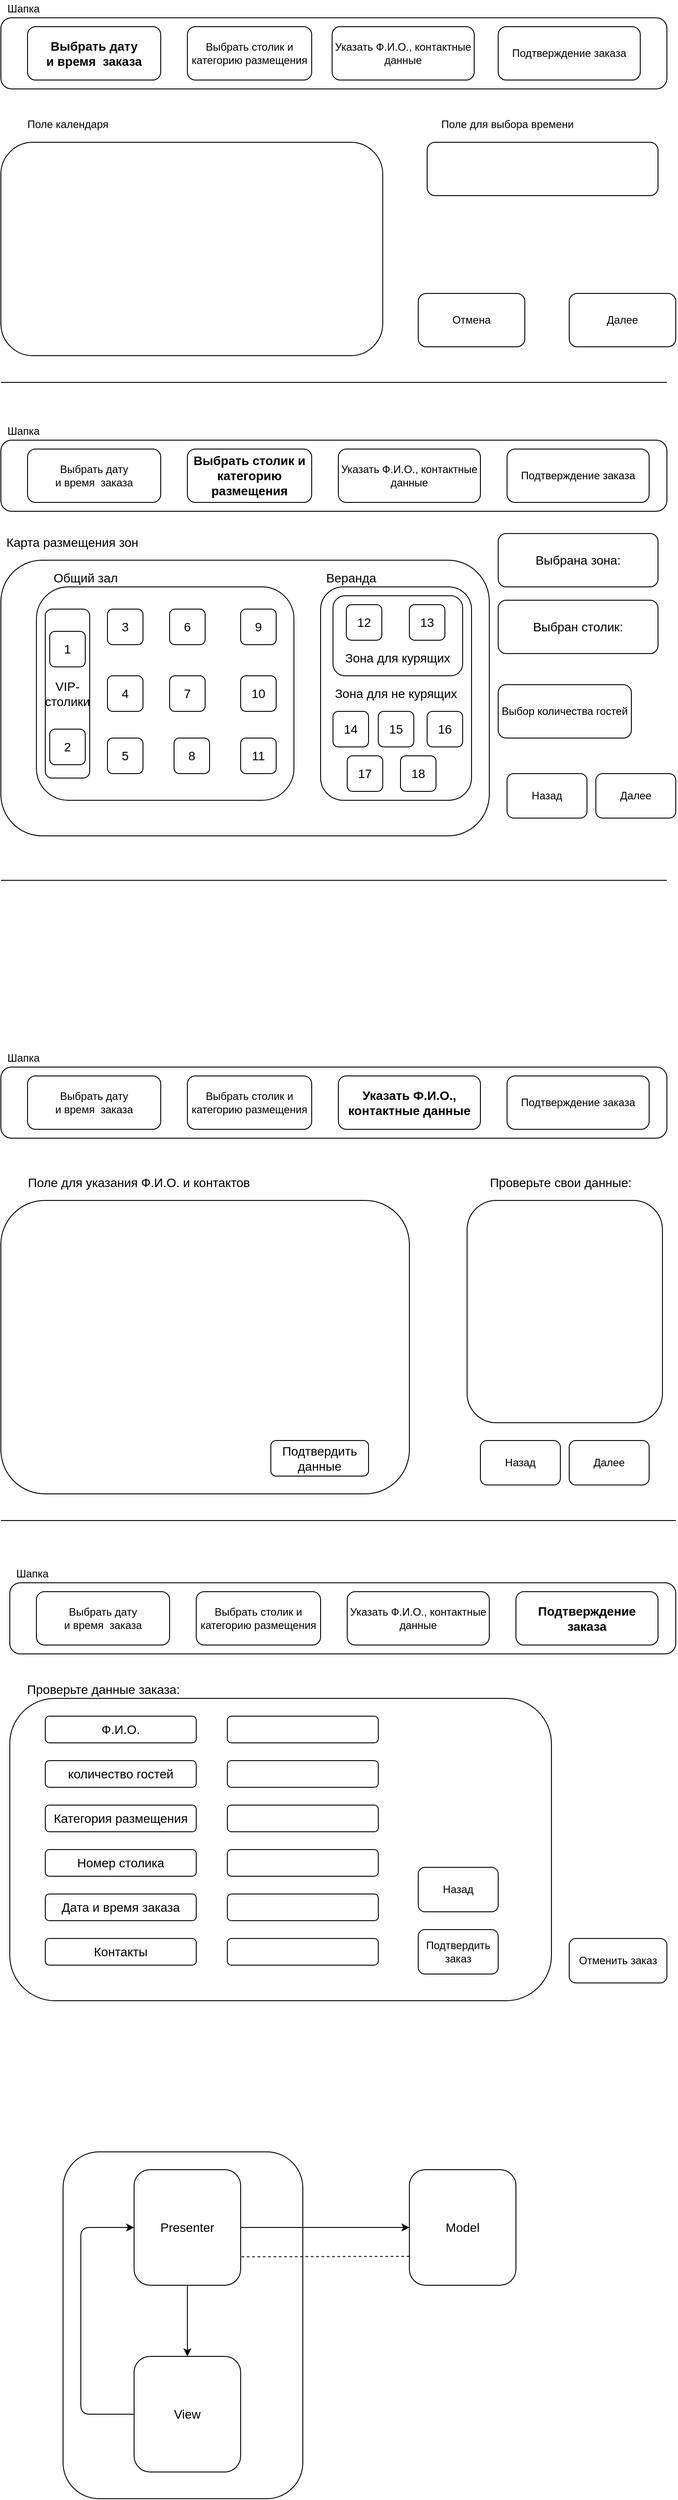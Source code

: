 <mxfile>
    <diagram id="w9d65mFprSii6VmmVjMo" name="Страница 1">
        <mxGraphModel dx="1371" dy="598" grid="1" gridSize="10" guides="1" tooltips="1" connect="1" arrows="1" fold="1" page="1" pageScale="1" pageWidth="827" pageHeight="1169" math="0" shadow="0">
            <root>
                <mxCell id="0"/>
                <mxCell id="1" parent="0"/>
                <mxCell id="13" value="" style="rounded=1;whiteSpace=wrap;html=1;fontSize=12;" vertex="1" parent="1">
                    <mxGeometry x="40" y="170" width="430" height="240" as="geometry"/>
                </mxCell>
                <mxCell id="14" value="Поле календаря" style="text;html=1;align=center;verticalAlign=middle;resizable=0;points=[];autosize=1;strokeColor=none;fillColor=none;fontSize=12;" vertex="1" parent="1">
                    <mxGeometry x="60" y="140" width="110" height="20" as="geometry"/>
                </mxCell>
                <mxCell id="15" value="" style="rounded=1;whiteSpace=wrap;html=1;fontSize=12;" vertex="1" parent="1">
                    <mxGeometry x="520" y="170" width="260" height="60" as="geometry"/>
                </mxCell>
                <mxCell id="16" value="Поле для выбора времени" style="text;html=1;align=center;verticalAlign=middle;resizable=0;points=[];autosize=1;strokeColor=none;fillColor=none;fontSize=12;" vertex="1" parent="1">
                    <mxGeometry x="530" y="140" width="160" height="20" as="geometry"/>
                </mxCell>
                <mxCell id="17" value="Далее" style="rounded=1;whiteSpace=wrap;html=1;fontSize=12;" vertex="1" parent="1">
                    <mxGeometry x="680" y="340" width="120" height="60" as="geometry"/>
                </mxCell>
                <mxCell id="18" value="Отмена" style="rounded=1;whiteSpace=wrap;html=1;fontSize=12;" vertex="1" parent="1">
                    <mxGeometry x="510" y="340" width="120" height="60" as="geometry"/>
                </mxCell>
                <mxCell id="19" value="" style="endArrow=none;html=1;fontSize=12;" edge="1" parent="1">
                    <mxGeometry width="50" height="50" relative="1" as="geometry">
                        <mxPoint x="40" y="440" as="sourcePoint"/>
                        <mxPoint x="790" y="440" as="targetPoint"/>
                    </mxGeometry>
                </mxCell>
                <mxCell id="20" value="" style="group" vertex="1" connectable="0" parent="1">
                    <mxGeometry x="40" y="10" width="750" height="100" as="geometry"/>
                </mxCell>
                <mxCell id="4" value="" style="rounded=1;whiteSpace=wrap;html=1;" vertex="1" parent="20">
                    <mxGeometry y="20" width="750" height="80" as="geometry"/>
                </mxCell>
                <mxCell id="5" value="Шапка" style="text;html=1;align=center;verticalAlign=middle;resizable=0;points=[];autosize=1;strokeColor=none;fillColor=none;" vertex="1" parent="20">
                    <mxGeometry width="50" height="20" as="geometry"/>
                </mxCell>
                <mxCell id="8" value="Выбрать дату&lt;br style=&quot;font-size: 14px;&quot;&gt;и время&amp;nbsp; заказа" style="rounded=1;whiteSpace=wrap;html=1;fontStyle=1;fontSize=14;" vertex="1" parent="20">
                    <mxGeometry x="30" y="30" width="150" height="60" as="geometry"/>
                </mxCell>
                <mxCell id="10" value="Выбрать столик и категорию размещения" style="rounded=1;whiteSpace=wrap;html=1;fontStyle=0;fontSize=12;" vertex="1" parent="20">
                    <mxGeometry x="210" y="30" width="140" height="60" as="geometry"/>
                </mxCell>
                <mxCell id="11" value="Указать Ф.И.О., контактные данные" style="rounded=1;whiteSpace=wrap;html=1;fontStyle=0;fontSize=12;" vertex="1" parent="20">
                    <mxGeometry x="373" y="30" width="160" height="60" as="geometry"/>
                </mxCell>
                <mxCell id="70" value="Подтверждение заказа" style="rounded=1;whiteSpace=wrap;html=1;fontStyle=0;fontSize=12;" vertex="1" parent="20">
                    <mxGeometry x="560" y="30" width="160" height="60" as="geometry"/>
                </mxCell>
                <mxCell id="21" value="" style="group" vertex="1" connectable="0" parent="1">
                    <mxGeometry x="40" y="485" width="750" height="100" as="geometry"/>
                </mxCell>
                <mxCell id="22" value="" style="rounded=1;whiteSpace=wrap;html=1;" vertex="1" parent="21">
                    <mxGeometry y="20" width="750" height="80" as="geometry"/>
                </mxCell>
                <mxCell id="23" value="Шапка" style="text;html=1;align=center;verticalAlign=middle;resizable=0;points=[];autosize=1;strokeColor=none;fillColor=none;" vertex="1" parent="21">
                    <mxGeometry width="50" height="20" as="geometry"/>
                </mxCell>
                <mxCell id="24" value="Выбрать дату&lt;br style=&quot;font-size: 12px;&quot;&gt;и время&amp;nbsp; заказа" style="rounded=1;whiteSpace=wrap;html=1;fontStyle=0;fontSize=12;" vertex="1" parent="21">
                    <mxGeometry x="30" y="30" width="150" height="60" as="geometry"/>
                </mxCell>
                <mxCell id="25" value="Выбрать столик и категорию размещения" style="rounded=1;whiteSpace=wrap;html=1;fontStyle=1;fontSize=14;" vertex="1" parent="21">
                    <mxGeometry x="210" y="30" width="140" height="60" as="geometry"/>
                </mxCell>
                <mxCell id="26" value="Указать Ф.И.О., контактные данные" style="rounded=1;whiteSpace=wrap;html=1;fontStyle=0;fontSize=12;" vertex="1" parent="21">
                    <mxGeometry x="380" y="30" width="160" height="60" as="geometry"/>
                </mxCell>
                <mxCell id="71" value="Подтверждение заказа" style="rounded=1;whiteSpace=wrap;html=1;fontStyle=0;fontSize=12;" vertex="1" parent="21">
                    <mxGeometry x="570" y="30" width="160" height="60" as="geometry"/>
                </mxCell>
                <mxCell id="28" value="" style="rounded=1;whiteSpace=wrap;html=1;fontSize=14;" vertex="1" parent="1">
                    <mxGeometry x="40" y="640" width="550" height="310" as="geometry"/>
                </mxCell>
                <mxCell id="29" value="Карта размещения зон" style="text;html=1;align=center;verticalAlign=middle;resizable=0;points=[];autosize=1;strokeColor=none;fillColor=none;fontSize=14;" vertex="1" parent="1">
                    <mxGeometry x="40" y="610" width="160" height="20" as="geometry"/>
                </mxCell>
                <mxCell id="30" value="" style="rounded=1;whiteSpace=wrap;html=1;fontSize=14;" vertex="1" parent="1">
                    <mxGeometry x="80" y="670" width="290" height="240" as="geometry"/>
                </mxCell>
                <mxCell id="32" value="Зона для не курящих" style="rounded=1;whiteSpace=wrap;html=1;fontSize=14;" vertex="1" parent="1">
                    <mxGeometry x="400" y="670" width="170" height="240" as="geometry"/>
                </mxCell>
                <mxCell id="33" value="&lt;br&gt;&lt;br&gt;&lt;br&gt;Зона для курящих" style="rounded=1;whiteSpace=wrap;html=1;fontSize=14;" vertex="1" parent="1">
                    <mxGeometry x="414" y="680" width="146" height="90" as="geometry"/>
                </mxCell>
                <mxCell id="35" value="Веранда" style="text;html=1;align=center;verticalAlign=middle;resizable=0;points=[];autosize=1;strokeColor=none;fillColor=none;fontSize=14;" vertex="1" parent="1">
                    <mxGeometry x="399" y="650" width="70" height="20" as="geometry"/>
                </mxCell>
                <mxCell id="36" value="Общий зал" style="text;html=1;align=center;verticalAlign=middle;resizable=0;points=[];autosize=1;strokeColor=none;fillColor=none;fontSize=14;" vertex="1" parent="1">
                    <mxGeometry x="90" y="650" width="90" height="20" as="geometry"/>
                </mxCell>
                <mxCell id="37" value="VIP- столики" style="rounded=1;whiteSpace=wrap;html=1;fontSize=14;" vertex="1" parent="1">
                    <mxGeometry x="90" y="695" width="50" height="190" as="geometry"/>
                </mxCell>
                <mxCell id="38" value="Выбрана зона:" style="rounded=1;whiteSpace=wrap;html=1;fontSize=14;" vertex="1" parent="1">
                    <mxGeometry x="600" y="610" width="180" height="60" as="geometry"/>
                </mxCell>
                <mxCell id="39" value="Выбран столик:" style="rounded=1;whiteSpace=wrap;html=1;fontSize=14;" vertex="1" parent="1">
                    <mxGeometry x="600" y="685" width="180" height="60" as="geometry"/>
                </mxCell>
                <mxCell id="40" value="3" style="rounded=1;whiteSpace=wrap;html=1;fontSize=14;" vertex="1" parent="1">
                    <mxGeometry x="160" y="695" width="40" height="40" as="geometry"/>
                </mxCell>
                <mxCell id="41" value="6" style="rounded=1;whiteSpace=wrap;html=1;fontSize=14;" vertex="1" parent="1">
                    <mxGeometry x="230" y="695" width="40" height="40" as="geometry"/>
                </mxCell>
                <mxCell id="42" value="9" style="rounded=1;whiteSpace=wrap;html=1;fontSize=14;" vertex="1" parent="1">
                    <mxGeometry x="310" y="695" width="40" height="40" as="geometry"/>
                </mxCell>
                <mxCell id="43" value="10" style="rounded=1;whiteSpace=wrap;html=1;fontSize=14;" vertex="1" parent="1">
                    <mxGeometry x="310" y="770" width="40" height="40" as="geometry"/>
                </mxCell>
                <mxCell id="44" value="7" style="rounded=1;whiteSpace=wrap;html=1;fontSize=14;" vertex="1" parent="1">
                    <mxGeometry x="230" y="770" width="40" height="40" as="geometry"/>
                </mxCell>
                <mxCell id="45" value="4" style="rounded=1;whiteSpace=wrap;html=1;fontSize=14;" vertex="1" parent="1">
                    <mxGeometry x="160" y="770" width="40" height="40" as="geometry"/>
                </mxCell>
                <mxCell id="46" value="5" style="rounded=1;whiteSpace=wrap;html=1;fontSize=14;" vertex="1" parent="1">
                    <mxGeometry x="160" y="840" width="40" height="40" as="geometry"/>
                </mxCell>
                <mxCell id="47" value="8" style="rounded=1;whiteSpace=wrap;html=1;fontSize=14;" vertex="1" parent="1">
                    <mxGeometry x="235" y="840" width="40" height="40" as="geometry"/>
                </mxCell>
                <mxCell id="48" value="11" style="rounded=1;whiteSpace=wrap;html=1;fontSize=14;" vertex="1" parent="1">
                    <mxGeometry x="310" y="840" width="40" height="40" as="geometry"/>
                </mxCell>
                <mxCell id="49" value="14" style="rounded=1;whiteSpace=wrap;html=1;fontSize=14;" vertex="1" parent="1">
                    <mxGeometry x="414" y="810" width="40" height="40" as="geometry"/>
                </mxCell>
                <mxCell id="50" value="15" style="rounded=1;whiteSpace=wrap;html=1;fontSize=14;" vertex="1" parent="1">
                    <mxGeometry x="465" y="810" width="40" height="40" as="geometry"/>
                </mxCell>
                <mxCell id="51" value="16" style="rounded=1;whiteSpace=wrap;html=1;fontSize=14;" vertex="1" parent="1">
                    <mxGeometry x="520" y="810" width="40" height="40" as="geometry"/>
                </mxCell>
                <mxCell id="52" value="18" style="rounded=1;whiteSpace=wrap;html=1;fontSize=14;" vertex="1" parent="1">
                    <mxGeometry x="490" y="860" width="40" height="40" as="geometry"/>
                </mxCell>
                <mxCell id="53" value="17" style="rounded=1;whiteSpace=wrap;html=1;fontSize=14;" vertex="1" parent="1">
                    <mxGeometry x="430" y="860" width="40" height="40" as="geometry"/>
                </mxCell>
                <mxCell id="54" value="12" style="rounded=1;whiteSpace=wrap;html=1;fontSize=14;" vertex="1" parent="1">
                    <mxGeometry x="429" y="690" width="40" height="40" as="geometry"/>
                </mxCell>
                <mxCell id="55" value="13" style="rounded=1;whiteSpace=wrap;html=1;fontSize=14;" vertex="1" parent="1">
                    <mxGeometry x="500" y="690" width="40" height="40" as="geometry"/>
                </mxCell>
                <mxCell id="57" value="1" style="rounded=1;whiteSpace=wrap;html=1;fontSize=14;" vertex="1" parent="1">
                    <mxGeometry x="95" y="720" width="40" height="40" as="geometry"/>
                </mxCell>
                <mxCell id="58" value="2" style="rounded=1;whiteSpace=wrap;html=1;fontSize=14;" vertex="1" parent="1">
                    <mxGeometry x="95" y="830" width="40" height="40" as="geometry"/>
                </mxCell>
                <mxCell id="59" value="Назад" style="rounded=1;whiteSpace=wrap;html=1;fontSize=12;" vertex="1" parent="1">
                    <mxGeometry x="610" y="880" width="90" height="50" as="geometry"/>
                </mxCell>
                <mxCell id="60" value="Далее" style="rounded=1;whiteSpace=wrap;html=1;fontSize=12;" vertex="1" parent="1">
                    <mxGeometry x="710" y="880" width="90" height="50" as="geometry"/>
                </mxCell>
                <mxCell id="61" value="" style="endArrow=none;html=1;fontSize=14;" edge="1" parent="1">
                    <mxGeometry width="50" height="50" relative="1" as="geometry">
                        <mxPoint x="40" y="1000" as="sourcePoint"/>
                        <mxPoint x="790" y="1000" as="targetPoint"/>
                    </mxGeometry>
                </mxCell>
                <mxCell id="63" value="" style="group" vertex="1" connectable="0" parent="1">
                    <mxGeometry x="40" y="1190" width="750" height="120" as="geometry"/>
                </mxCell>
                <mxCell id="64" value="" style="rounded=1;whiteSpace=wrap;html=1;" vertex="1" parent="63">
                    <mxGeometry y="20" width="750" height="80" as="geometry"/>
                </mxCell>
                <mxCell id="65" value="Шапка" style="text;html=1;align=center;verticalAlign=middle;resizable=0;points=[];autosize=1;strokeColor=none;fillColor=none;" vertex="1" parent="63">
                    <mxGeometry width="50" height="20" as="geometry"/>
                </mxCell>
                <mxCell id="66" value="Выбрать дату&lt;br style=&quot;font-size: 12px;&quot;&gt;и время&amp;nbsp; заказа" style="rounded=1;whiteSpace=wrap;html=1;fontStyle=0;fontSize=12;" vertex="1" parent="63">
                    <mxGeometry x="30" y="30" width="150" height="60" as="geometry"/>
                </mxCell>
                <mxCell id="67" value="Выбрать столик и категорию размещения" style="rounded=1;whiteSpace=wrap;html=1;fontStyle=0;fontSize=12;" vertex="1" parent="63">
                    <mxGeometry x="210" y="30" width="140" height="60" as="geometry"/>
                </mxCell>
                <mxCell id="68" value="&lt;font style=&quot;font-size: 14px&quot;&gt;&lt;b&gt;Указать Ф.И.О., контактные данные&lt;/b&gt;&lt;/font&gt;" style="rounded=1;whiteSpace=wrap;html=1;fontStyle=0;fontSize=12;" vertex="1" parent="63">
                    <mxGeometry x="380" y="30" width="160" height="60" as="geometry"/>
                </mxCell>
                <mxCell id="72" value="Подтверждение заказа" style="rounded=1;whiteSpace=wrap;html=1;fontStyle=0;fontSize=12;" vertex="1" parent="63">
                    <mxGeometry x="570" y="30" width="160" height="60" as="geometry"/>
                </mxCell>
                <mxCell id="27" value="Выбор количества гостей" style="rounded=1;whiteSpace=wrap;html=1;fontStyle=0;fontSize=12;" vertex="1" parent="1">
                    <mxGeometry x="600" y="780" width="150" height="60" as="geometry"/>
                </mxCell>
                <mxCell id="73" value="" style="rounded=1;whiteSpace=wrap;html=1;fontSize=14;" vertex="1" parent="1">
                    <mxGeometry x="40" y="1360" width="460" height="330" as="geometry"/>
                </mxCell>
                <mxCell id="74" value="Поле для указания Ф.И.О. и контактов" style="text;html=1;align=center;verticalAlign=middle;resizable=0;points=[];autosize=1;strokeColor=none;fillColor=none;fontSize=14;" vertex="1" parent="1">
                    <mxGeometry x="60" y="1330" width="270" height="20" as="geometry"/>
                </mxCell>
                <mxCell id="75" value="Подтвердить данные" style="rounded=1;whiteSpace=wrap;html=1;fontSize=14;" vertex="1" parent="1">
                    <mxGeometry x="344" y="1630" width="110" height="40" as="geometry"/>
                </mxCell>
                <mxCell id="76" value="Назад" style="rounded=1;whiteSpace=wrap;html=1;fontSize=12;" vertex="1" parent="1">
                    <mxGeometry x="580" y="1630" width="90" height="50" as="geometry"/>
                </mxCell>
                <mxCell id="77" value="Далее" style="rounded=1;whiteSpace=wrap;html=1;fontSize=12;" vertex="1" parent="1">
                    <mxGeometry x="680" y="1630" width="90" height="50" as="geometry"/>
                </mxCell>
                <mxCell id="78" value="" style="rounded=1;whiteSpace=wrap;html=1;fontSize=14;" vertex="1" parent="1">
                    <mxGeometry x="565" y="1360" width="220" height="250" as="geometry"/>
                </mxCell>
                <mxCell id="79" value="Проверьте свои данные:" style="text;html=1;align=center;verticalAlign=middle;resizable=0;points=[];autosize=1;strokeColor=none;fillColor=none;fontSize=14;" vertex="1" parent="1">
                    <mxGeometry x="580" y="1330" width="180" height="20" as="geometry"/>
                </mxCell>
                <mxCell id="80" value="" style="group" vertex="1" connectable="0" parent="1">
                    <mxGeometry x="50" y="1770" width="750" height="120" as="geometry"/>
                </mxCell>
                <mxCell id="81" value="" style="rounded=1;whiteSpace=wrap;html=1;" vertex="1" parent="80">
                    <mxGeometry y="20" width="750" height="80" as="geometry"/>
                </mxCell>
                <mxCell id="82" value="Шапка" style="text;html=1;align=center;verticalAlign=middle;resizable=0;points=[];autosize=1;strokeColor=none;fillColor=none;" vertex="1" parent="80">
                    <mxGeometry width="50" height="20" as="geometry"/>
                </mxCell>
                <mxCell id="83" value="Выбрать дату&lt;br style=&quot;font-size: 12px;&quot;&gt;и время&amp;nbsp; заказа" style="rounded=1;whiteSpace=wrap;html=1;fontStyle=0;fontSize=12;" vertex="1" parent="80">
                    <mxGeometry x="30" y="30" width="150" height="60" as="geometry"/>
                </mxCell>
                <mxCell id="84" value="Выбрать столик и категорию размещения" style="rounded=1;whiteSpace=wrap;html=1;fontStyle=0;fontSize=12;" vertex="1" parent="80">
                    <mxGeometry x="210" y="30" width="140" height="60" as="geometry"/>
                </mxCell>
                <mxCell id="85" value="&lt;font style=&quot;font-size: 12px;&quot;&gt;&lt;span style=&quot;font-size: 12px;&quot;&gt;Указать Ф.И.О., контактные данные&lt;/span&gt;&lt;/font&gt;" style="rounded=1;whiteSpace=wrap;html=1;fontStyle=0;fontSize=12;" vertex="1" parent="80">
                    <mxGeometry x="380" y="30" width="160" height="60" as="geometry"/>
                </mxCell>
                <mxCell id="86" value="&lt;b&gt;&lt;font style=&quot;font-size: 14px&quot;&gt;Подтверждение заказа&lt;/font&gt;&lt;/b&gt;" style="rounded=1;whiteSpace=wrap;html=1;fontStyle=0;fontSize=12;" vertex="1" parent="80">
                    <mxGeometry x="570" y="30" width="160" height="60" as="geometry"/>
                </mxCell>
                <mxCell id="87" value="" style="endArrow=none;html=1;fontSize=14;" edge="1" parent="1">
                    <mxGeometry width="50" height="50" relative="1" as="geometry">
                        <mxPoint x="40" y="1720" as="sourcePoint"/>
                        <mxPoint x="800" y="1720" as="targetPoint"/>
                    </mxGeometry>
                </mxCell>
                <mxCell id="88" value="" style="rounded=1;whiteSpace=wrap;html=1;fontSize=14;" vertex="1" parent="1">
                    <mxGeometry x="50" y="1920" width="610" height="340" as="geometry"/>
                </mxCell>
                <mxCell id="89" value="Проверьте данные заказа:" style="text;html=1;align=center;verticalAlign=middle;resizable=0;points=[];autosize=1;strokeColor=none;fillColor=none;fontSize=14;" vertex="1" parent="1">
                    <mxGeometry x="60" y="1900" width="190" height="20" as="geometry"/>
                </mxCell>
                <mxCell id="90" value="" style="rounded=1;whiteSpace=wrap;html=1;fontSize=14;" vertex="1" parent="1">
                    <mxGeometry x="295" y="1940" width="170" height="30" as="geometry"/>
                </mxCell>
                <mxCell id="91" value="" style="rounded=1;whiteSpace=wrap;html=1;fontSize=14;" vertex="1" parent="1">
                    <mxGeometry x="295" y="1990" width="170" height="30" as="geometry"/>
                </mxCell>
                <mxCell id="92" value="" style="rounded=1;whiteSpace=wrap;html=1;fontSize=14;" vertex="1" parent="1">
                    <mxGeometry x="295" y="2040" width="170" height="30" as="geometry"/>
                </mxCell>
                <mxCell id="93" value="" style="rounded=1;whiteSpace=wrap;html=1;fontSize=14;" vertex="1" parent="1">
                    <mxGeometry x="295" y="2090" width="170" height="30" as="geometry"/>
                </mxCell>
                <mxCell id="94" value="" style="rounded=1;whiteSpace=wrap;html=1;fontSize=14;" vertex="1" parent="1">
                    <mxGeometry x="295" y="2140" width="170" height="30" as="geometry"/>
                </mxCell>
                <mxCell id="95" value="" style="rounded=1;whiteSpace=wrap;html=1;fontSize=14;" vertex="1" parent="1">
                    <mxGeometry x="295" y="2190" width="170" height="30" as="geometry"/>
                </mxCell>
                <mxCell id="96" value="Ф.И.О." style="rounded=1;whiteSpace=wrap;html=1;fontSize=14;" vertex="1" parent="1">
                    <mxGeometry x="90" y="1940" width="170" height="30" as="geometry"/>
                </mxCell>
                <mxCell id="97" value="количество гостей" style="rounded=1;whiteSpace=wrap;html=1;fontSize=14;" vertex="1" parent="1">
                    <mxGeometry x="90" y="1990" width="170" height="30" as="geometry"/>
                </mxCell>
                <mxCell id="98" value="Категория размещения" style="rounded=1;whiteSpace=wrap;html=1;fontSize=14;" vertex="1" parent="1">
                    <mxGeometry x="90" y="2040" width="170" height="30" as="geometry"/>
                </mxCell>
                <mxCell id="99" value="Номер столика" style="rounded=1;whiteSpace=wrap;html=1;fontSize=14;" vertex="1" parent="1">
                    <mxGeometry x="90" y="2090" width="170" height="30" as="geometry"/>
                </mxCell>
                <mxCell id="100" value="Дата и время заказа" style="rounded=1;whiteSpace=wrap;html=1;fontSize=14;" vertex="1" parent="1">
                    <mxGeometry x="90" y="2140" width="170" height="30" as="geometry"/>
                </mxCell>
                <mxCell id="101" value="Контакты" style="rounded=1;whiteSpace=wrap;html=1;fontSize=14;" vertex="1" parent="1">
                    <mxGeometry x="90" y="2190" width="170" height="30" as="geometry"/>
                </mxCell>
                <mxCell id="102" value="Назад" style="rounded=1;whiteSpace=wrap;html=1;fontSize=12;" vertex="1" parent="1">
                    <mxGeometry x="510" y="2110" width="90" height="50" as="geometry"/>
                </mxCell>
                <mxCell id="103" value="Подтвердить заказ" style="rounded=1;whiteSpace=wrap;html=1;fontSize=12;" vertex="1" parent="1">
                    <mxGeometry x="510" y="2180" width="90" height="50" as="geometry"/>
                </mxCell>
                <mxCell id="104" value="Отменить заказ" style="rounded=1;whiteSpace=wrap;html=1;fontSize=12;" vertex="1" parent="1">
                    <mxGeometry x="680" y="2190" width="110" height="50" as="geometry"/>
                </mxCell>
                <mxCell id="105" value="" style="rounded=1;whiteSpace=wrap;html=1;fontSize=12;" vertex="1" parent="1">
                    <mxGeometry x="110" y="2430" width="270" height="390" as="geometry"/>
                </mxCell>
                <mxCell id="106" value="View" style="rounded=1;whiteSpace=wrap;html=1;fontSize=14;" vertex="1" parent="1">
                    <mxGeometry x="190" y="2660" width="120" height="130" as="geometry"/>
                </mxCell>
                <mxCell id="107" value="Presenter" style="rounded=1;whiteSpace=wrap;html=1;fontSize=14;" vertex="1" parent="1">
                    <mxGeometry x="190" y="2450" width="120" height="130" as="geometry"/>
                </mxCell>
                <mxCell id="108" value="Model" style="rounded=1;whiteSpace=wrap;html=1;fontSize=14;" vertex="1" parent="1">
                    <mxGeometry x="500" y="2450" width="120" height="130" as="geometry"/>
                </mxCell>
                <mxCell id="109" value="" style="endArrow=classic;html=1;fontSize=14;exitX=1;exitY=0.5;exitDx=0;exitDy=0;entryX=0;entryY=0.5;entryDx=0;entryDy=0;" edge="1" parent="1" source="107" target="108">
                    <mxGeometry width="50" height="50" relative="1" as="geometry">
                        <mxPoint x="490" y="2680" as="sourcePoint"/>
                        <mxPoint x="540" y="2630" as="targetPoint"/>
                    </mxGeometry>
                </mxCell>
                <mxCell id="110" value="" style="endArrow=classic;html=1;fontSize=14;entryX=0;entryY=0.5;entryDx=0;entryDy=0;exitX=0;exitY=0.5;exitDx=0;exitDy=0;" edge="1" parent="1" source="106" target="107">
                    <mxGeometry width="50" height="50" relative="1" as="geometry">
                        <mxPoint x="580" y="2730" as="sourcePoint"/>
                        <mxPoint x="450" y="2730" as="targetPoint"/>
                        <Array as="points">
                            <mxPoint x="130" y="2725"/>
                            <mxPoint x="130" y="2515"/>
                        </Array>
                    </mxGeometry>
                </mxCell>
                <mxCell id="111" value="" style="endArrow=classic;html=1;fontSize=14;exitX=0.5;exitY=1;exitDx=0;exitDy=0;entryX=0.5;entryY=0;entryDx=0;entryDy=0;" edge="1" parent="1" source="107" target="106">
                    <mxGeometry width="50" height="50" relative="1" as="geometry">
                        <mxPoint x="490" y="2680" as="sourcePoint"/>
                        <mxPoint x="490" y="2640" as="targetPoint"/>
                    </mxGeometry>
                </mxCell>
                <mxCell id="112" value="" style="endArrow=none;dashed=1;html=1;fontSize=14;exitX=0;exitY=0.75;exitDx=0;exitDy=0;" edge="1" parent="1" source="108">
                    <mxGeometry width="50" height="50" relative="1" as="geometry">
                        <mxPoint x="490" y="2680" as="sourcePoint"/>
                        <mxPoint x="310" y="2548" as="targetPoint"/>
                    </mxGeometry>
                </mxCell>
            </root>
        </mxGraphModel>
    </diagram>
</mxfile>